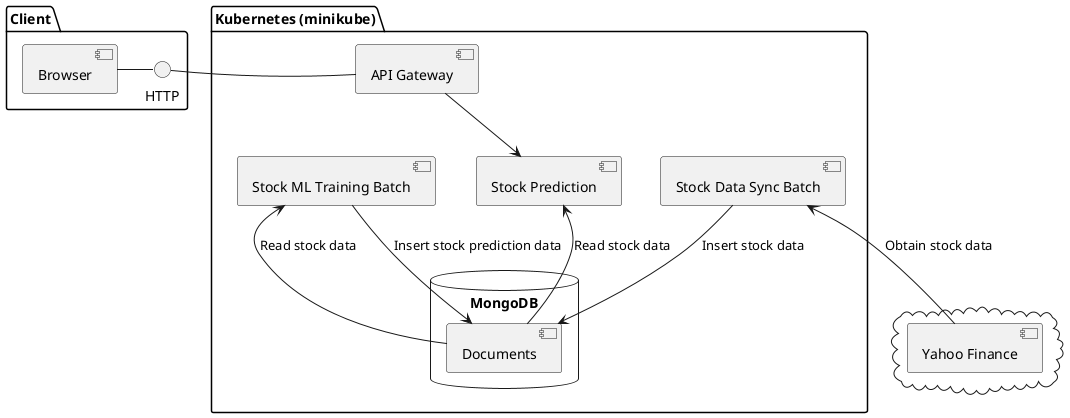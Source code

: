@startuml
package "Client" {
  [Browser] - HTTP
}

package "Kubernetes (minikube)" {
  HTTP - [API Gateway]
  [Stock Prediction]
  [Stock Data Sync Batch]
  [Stock ML Training Batch]

  database "MongoDB" {
      [Documents]
  }
}

cloud {
  [Yahoo Finance]
}


[API Gateway] --> [Stock Prediction]
[Stock Prediction] <-- [Documents] : Read stock data

[Stock Data Sync Batch] --> [Documents] : Insert stock data
[Stock Data Sync Batch] <-- [Yahoo Finance]: Obtain stock data

[Stock ML Training Batch] <-- [Documents] : Read stock data
[Stock ML Training Batch] --> [Documents] : Insert stock prediction data
@enduml
